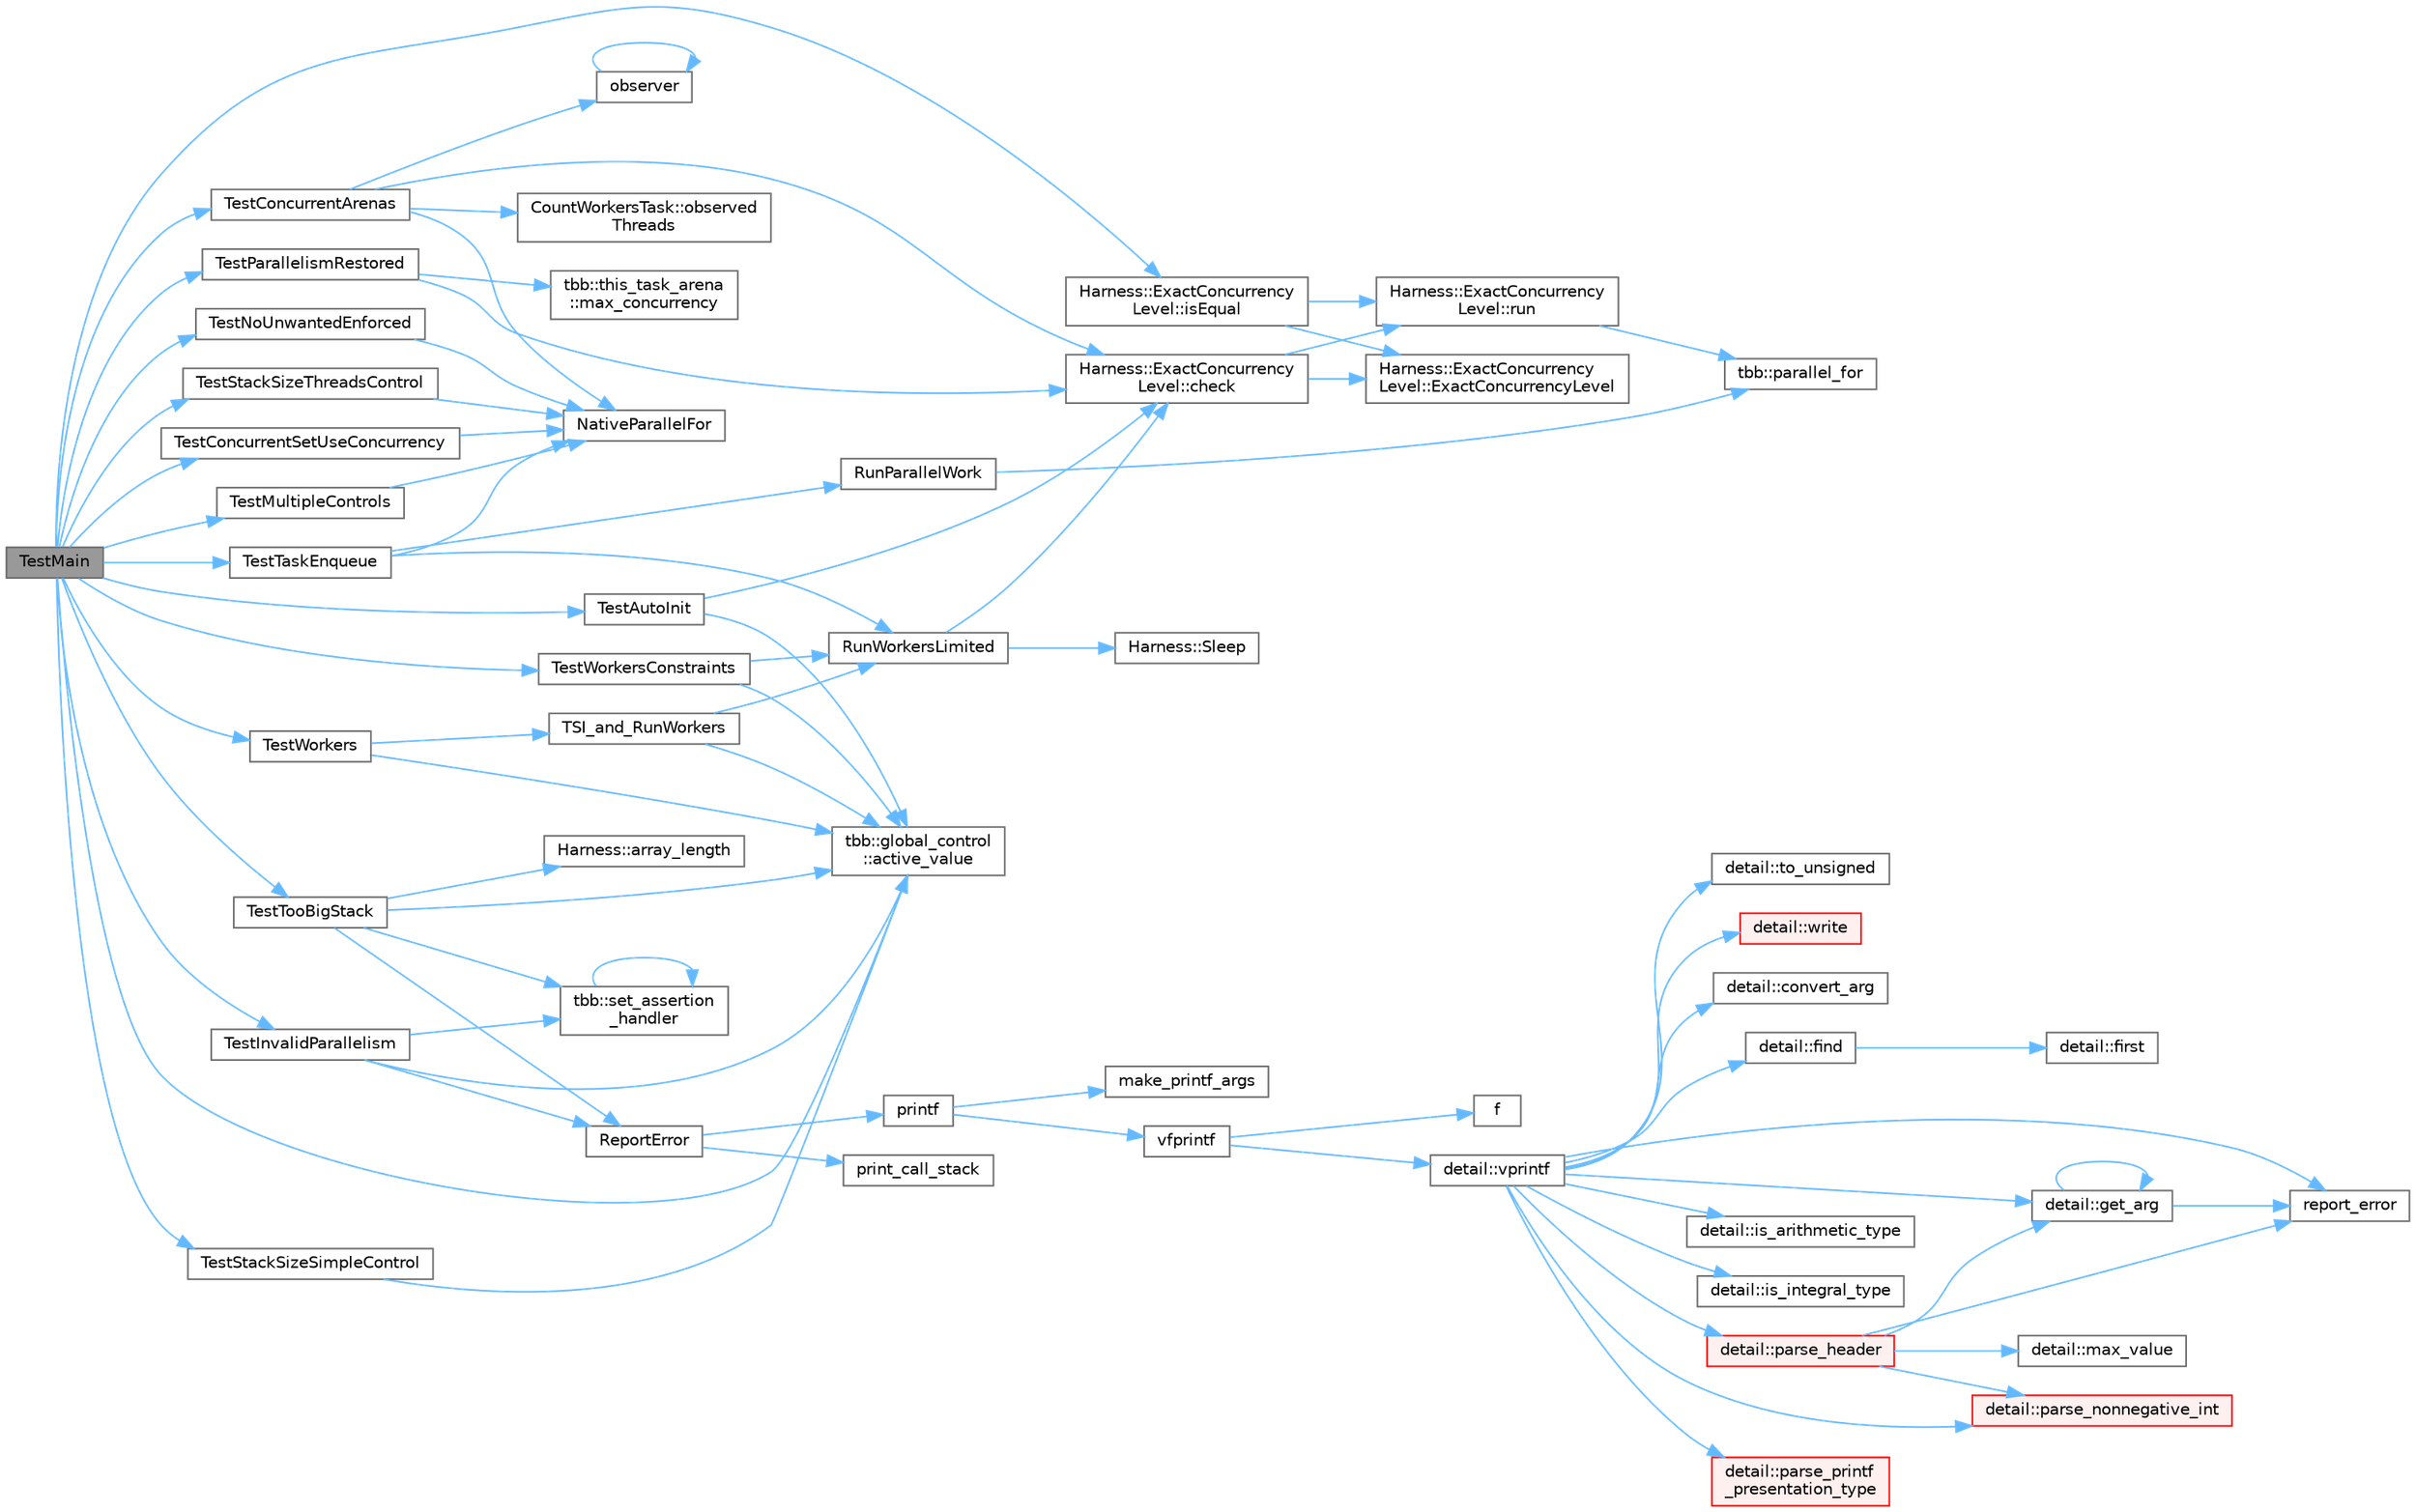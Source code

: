 digraph "TestMain"
{
 // LATEX_PDF_SIZE
  bgcolor="transparent";
  edge [fontname=Helvetica,fontsize=10,labelfontname=Helvetica,labelfontsize=10];
  node [fontname=Helvetica,fontsize=10,shape=box,height=0.2,width=0.4];
  rankdir="LR";
  Node1 [id="Node000001",label="TestMain",height=0.2,width=0.4,color="gray40", fillcolor="grey60", style="filled", fontcolor="black",tooltip="Entry point to a TBB unit test application"];
  Node1 -> Node2 [id="edge1_Node000001_Node000002",color="steelblue1",style="solid",tooltip=" "];
  Node2 [id="Node000002",label="tbb::global_control\l::active_value",height=0.2,width=0.4,color="grey40", fillcolor="white", style="filled",URL="$classtbb_1_1global__control.html#a8451d931cfc205d896ca2da26fe123ff",tooltip=" "];
  Node1 -> Node3 [id="edge2_Node000001_Node000003",color="steelblue1",style="solid",tooltip=" "];
  Node3 [id="Node000003",label="Harness::ExactConcurrency\lLevel::isEqual",height=0.2,width=0.4,color="grey40", fillcolor="white", style="filled",URL="$struct_harness_1_1_exact_concurrency_level.html#acea632c08bb27620aaac74395ac1695e",tooltip=" "];
  Node3 -> Node4 [id="edge3_Node000003_Node000004",color="steelblue1",style="solid",tooltip=" "];
  Node4 [id="Node000004",label="Harness::ExactConcurrency\lLevel::ExactConcurrencyLevel",height=0.2,width=0.4,color="grey40", fillcolor="white", style="filled",URL="$struct_harness_1_1_exact_concurrency_level.html#a45c6759f54bb48d6eed323751840a1c8",tooltip=" "];
  Node3 -> Node5 [id="edge4_Node000003_Node000005",color="steelblue1",style="solid",tooltip=" "];
  Node5 [id="Node000005",label="Harness::ExactConcurrency\lLevel::run",height=0.2,width=0.4,color="grey40", fillcolor="white", style="filled",URL="$struct_harness_1_1_exact_concurrency_level.html#a810ffdb6d0d17aa00e18a4d8d7b8336d",tooltip=" "];
  Node5 -> Node6 [id="edge5_Node000005_Node000006",color="steelblue1",style="solid",tooltip=" "];
  Node6 [id="Node000006",label="tbb::parallel_for",height=0.2,width=0.4,color="grey40", fillcolor="white", style="filled",URL="$group__algorithms.html#gaa8444c29dc4d2e527a1036717d109aef",tooltip="Parallel iteration over range with default partitioner."];
  Node1 -> Node7 [id="edge6_Node000001_Node000007",color="steelblue1",style="solid",tooltip=" "];
  Node7 [id="Node000007",label="TestAutoInit",height=0.2,width=0.4,color="grey40", fillcolor="white", style="filled",URL="$test__global__control_8cpp.html#a00d09cb3c5c4a5d629b3670c08379203",tooltip=" "];
  Node7 -> Node2 [id="edge7_Node000007_Node000002",color="steelblue1",style="solid",tooltip=" "];
  Node7 -> Node8 [id="edge8_Node000007_Node000008",color="steelblue1",style="solid",tooltip=" "];
  Node8 [id="Node000008",label="Harness::ExactConcurrency\lLevel::check",height=0.2,width=0.4,color="grey40", fillcolor="white", style="filled",URL="$struct_harness_1_1_exact_concurrency_level.html#a3dfe426d066a1d935718f9e2ec382196",tooltip=" "];
  Node8 -> Node4 [id="edge9_Node000008_Node000004",color="steelblue1",style="solid",tooltip=" "];
  Node8 -> Node5 [id="edge10_Node000008_Node000005",color="steelblue1",style="solid",tooltip=" "];
  Node1 -> Node9 [id="edge11_Node000001_Node000009",color="steelblue1",style="solid",tooltip=" "];
  Node9 [id="Node000009",label="TestConcurrentArenas",height=0.2,width=0.4,color="grey40", fillcolor="white", style="filled",URL="$test__global__control_8cpp.html#a69b88e4cfbce599bcbe418272e6e1d13",tooltip=" "];
  Node9 -> Node8 [id="edge12_Node000009_Node000008",color="steelblue1",style="solid",tooltip=" "];
  Node9 -> Node10 [id="edge13_Node000009_Node000010",color="steelblue1",style="solid",tooltip=" "];
  Node10 [id="Node000010",label="NativeParallelFor",height=0.2,width=0.4,color="grey40", fillcolor="white", style="filled",URL="$harness_8h.html#ad5b2c9cf4e169014b7919debb3c91d45",tooltip="Execute body(i) in parallel for i in the interval [0,n)."];
  Node9 -> Node11 [id="edge14_Node000009_Node000011",color="steelblue1",style="solid",tooltip=" "];
  Node11 [id="Node000011",label="CountWorkersTask::observed\lThreads",height=0.2,width=0.4,color="grey40", fillcolor="white", style="filled",URL="$class_count_workers_task.html#a0dce7273790e30d51d73d9e3bc971b22",tooltip=" "];
  Node9 -> Node12 [id="edge15_Node000009_Node000012",color="steelblue1",style="solid",tooltip=" "];
  Node12 [id="Node000012",label="observer",height=0.2,width=0.4,color="grey40", fillcolor="white", style="filled",URL="$test__basics_8cpp.html#ae362ef40752341c76d5edd1d99e46918",tooltip=" "];
  Node12 -> Node12 [id="edge16_Node000012_Node000012",color="steelblue1",style="solid",tooltip=" "];
  Node1 -> Node13 [id="edge17_Node000001_Node000013",color="steelblue1",style="solid",tooltip=" "];
  Node13 [id="Node000013",label="TestConcurrentSetUseConcurrency",height=0.2,width=0.4,color="grey40", fillcolor="white", style="filled",URL="$test__global__control_8cpp.html#aed4a2a0cab209cfe519c4540f3a6374c",tooltip=" "];
  Node13 -> Node10 [id="edge18_Node000013_Node000010",color="steelblue1",style="solid",tooltip=" "];
  Node1 -> Node14 [id="edge19_Node000001_Node000014",color="steelblue1",style="solid",tooltip=" "];
  Node14 [id="Node000014",label="TestInvalidParallelism",height=0.2,width=0.4,color="grey40", fillcolor="white", style="filled",URL="$test__global__control_8cpp.html#ade9e8ea343897f11bf95e665dfb33cc5",tooltip=" "];
  Node14 -> Node2 [id="edge20_Node000014_Node000002",color="steelblue1",style="solid",tooltip=" "];
  Node14 -> Node15 [id="edge21_Node000014_Node000015",color="steelblue1",style="solid",tooltip=" "];
  Node15 [id="Node000015",label="ReportError",height=0.2,width=0.4,color="grey40", fillcolor="white", style="filled",URL="$harness_8h.html#a1d87333ad8865fea249c2d82bdf30c7a",tooltip="Reports errors issued by failed assertions"];
  Node15 -> Node16 [id="edge22_Node000015_Node000016",color="steelblue1",style="solid",tooltip=" "];
  Node16 [id="Node000016",label="print_call_stack",height=0.2,width=0.4,color="grey40", fillcolor="white", style="filled",URL="$harness_8h.html#aead635fc1d8823afa5e4df6cf46e110b",tooltip="Prints current call stack"];
  Node15 -> Node17 [id="edge23_Node000015_Node000017",color="steelblue1",style="solid",tooltip=" "];
  Node17 [id="Node000017",label="printf",height=0.2,width=0.4,color="grey40", fillcolor="white", style="filled",URL="$printf_8h.html#aee3ed3a831f25f07e7be3919fff2203a",tooltip=" "];
  Node17 -> Node18 [id="edge24_Node000017_Node000018",color="steelblue1",style="solid",tooltip=" "];
  Node18 [id="Node000018",label="make_printf_args",height=0.2,width=0.4,color="grey40", fillcolor="white", style="filled",URL="$printf_8h.html#a27dcc0efcda04388971dbea3c875f122",tooltip=" "];
  Node17 -> Node19 [id="edge25_Node000017_Node000019",color="steelblue1",style="solid",tooltip=" "];
  Node19 [id="Node000019",label="vfprintf",height=0.2,width=0.4,color="grey40", fillcolor="white", style="filled",URL="$printf_8h.html#abb30aad964fc771fb52cf3ad88649df2",tooltip=" "];
  Node19 -> Node20 [id="edge26_Node000019_Node000020",color="steelblue1",style="solid",tooltip=" "];
  Node20 [id="Node000020",label="f",height=0.2,width=0.4,color="grey40", fillcolor="white", style="filled",URL="$cxx11__tensor__map_8cpp.html#a7f507fea02198f6cb81c86640c7b1a4e",tooltip=" "];
  Node19 -> Node21 [id="edge27_Node000019_Node000021",color="steelblue1",style="solid",tooltip=" "];
  Node21 [id="Node000021",label="detail::vprintf",height=0.2,width=0.4,color="grey40", fillcolor="white", style="filled",URL="$namespacedetail.html#a1c8c2218e4c822aa8f743fb9c573717f",tooltip=" "];
  Node21 -> Node22 [id="edge28_Node000021_Node000022",color="steelblue1",style="solid",tooltip=" "];
  Node22 [id="Node000022",label="detail::convert_arg",height=0.2,width=0.4,color="grey40", fillcolor="white", style="filled",URL="$namespacedetail.html#a03c11572c9a664266d6925f327dec7f3",tooltip=" "];
  Node21 -> Node23 [id="edge29_Node000021_Node000023",color="steelblue1",style="solid",tooltip=" "];
  Node23 [id="Node000023",label="detail::find",height=0.2,width=0.4,color="grey40", fillcolor="white", style="filled",URL="$namespacedetail.html#a6b71952fab3dc32f3edb2c3e9811d8d9",tooltip=" "];
  Node23 -> Node24 [id="edge30_Node000023_Node000024",color="steelblue1",style="solid",tooltip=" "];
  Node24 [id="Node000024",label="detail::first",height=0.2,width=0.4,color="grey40", fillcolor="white", style="filled",URL="$namespacedetail.html#a02319a3deb124802b88b61f85987df5e",tooltip=" "];
  Node21 -> Node25 [id="edge31_Node000021_Node000025",color="steelblue1",style="solid",tooltip=" "];
  Node25 [id="Node000025",label="detail::get_arg",height=0.2,width=0.4,color="grey40", fillcolor="white", style="filled",URL="$namespacedetail.html#a342ef250e45bd09b2ef666b6fae1c355",tooltip=" "];
  Node25 -> Node25 [id="edge32_Node000025_Node000025",color="steelblue1",style="solid",tooltip=" "];
  Node25 -> Node26 [id="edge33_Node000025_Node000026",color="steelblue1",style="solid",tooltip=" "];
  Node26 [id="Node000026",label="report_error",height=0.2,width=0.4,color="grey40", fillcolor="white", style="filled",URL="$format-inl_8h.html#a5555893692b00b61b3886349332fd01f",tooltip=" "];
  Node21 -> Node27 [id="edge34_Node000021_Node000027",color="steelblue1",style="solid",tooltip=" "];
  Node27 [id="Node000027",label="detail::is_arithmetic_type",height=0.2,width=0.4,color="grey40", fillcolor="white", style="filled",URL="$namespacedetail.html#a802c50a56a3495fdab6020b375ba1389",tooltip=" "];
  Node21 -> Node28 [id="edge35_Node000021_Node000028",color="steelblue1",style="solid",tooltip=" "];
  Node28 [id="Node000028",label="detail::is_integral_type",height=0.2,width=0.4,color="grey40", fillcolor="white", style="filled",URL="$namespacedetail.html#a2a60f8d1bee41b803f43fc42b707b5d1",tooltip=" "];
  Node21 -> Node29 [id="edge36_Node000021_Node000029",color="steelblue1",style="solid",tooltip=" "];
  Node29 [id="Node000029",label="detail::parse_header",height=0.2,width=0.4,color="red", fillcolor="#FFF0F0", style="filled",URL="$namespacedetail.html#afc9d93e58b8edb8077f8bc8eee7f4035",tooltip=" "];
  Node29 -> Node25 [id="edge37_Node000029_Node000025",color="steelblue1",style="solid",tooltip=" "];
  Node29 -> Node30 [id="edge38_Node000029_Node000030",color="steelblue1",style="solid",tooltip=" "];
  Node30 [id="Node000030",label="detail::max_value",height=0.2,width=0.4,color="grey40", fillcolor="white", style="filled",URL="$namespacedetail.html#a45c2130c44ebe54179eafcee3cda2bfb",tooltip=" "];
  Node29 -> Node38 [id="edge39_Node000029_Node000038",color="steelblue1",style="solid",tooltip=" "];
  Node38 [id="Node000038",label="detail::parse_nonnegative_int",height=0.2,width=0.4,color="red", fillcolor="#FFF0F0", style="filled",URL="$namespacedetail.html#a338caba782225e115a9902d4d0835f5f",tooltip=" "];
  Node29 -> Node26 [id="edge40_Node000029_Node000026",color="steelblue1",style="solid",tooltip=" "];
  Node21 -> Node38 [id="edge41_Node000021_Node000038",color="steelblue1",style="solid",tooltip=" "];
  Node21 -> Node41 [id="edge42_Node000021_Node000041",color="steelblue1",style="solid",tooltip=" "];
  Node41 [id="Node000041",label="detail::parse_printf\l_presentation_type",height=0.2,width=0.4,color="red", fillcolor="#FFF0F0", style="filled",URL="$namespacedetail.html#aa2cb095169b23e3a66260ad7078f44cc",tooltip=" "];
  Node21 -> Node26 [id="edge43_Node000021_Node000026",color="steelblue1",style="solid",tooltip=" "];
  Node21 -> Node43 [id="edge44_Node000021_Node000043",color="steelblue1",style="solid",tooltip=" "];
  Node43 [id="Node000043",label="detail::to_unsigned",height=0.2,width=0.4,color="grey40", fillcolor="white", style="filled",URL="$namespacedetail.html#a4855e668246c731a97484efc329f2aac",tooltip=" "];
  Node21 -> Node44 [id="edge45_Node000021_Node000044",color="steelblue1",style="solid",tooltip=" "];
  Node44 [id="Node000044",label="detail::write",height=0.2,width=0.4,color="red", fillcolor="#FFF0F0", style="filled",URL="$namespacedetail.html#a29dacf26eedc9e3575fb57329a5ca0a3",tooltip=" "];
  Node14 -> Node48 [id="edge46_Node000014_Node000048",color="steelblue1",style="solid",tooltip=" "];
  Node48 [id="Node000048",label="tbb::set_assertion\l_handler",height=0.2,width=0.4,color="grey40", fillcolor="white", style="filled",URL="$namespacetbb.html#a4c95ae5d0eb374299c1be4fdb8fb88e3",tooltip="Set assertion handler and return previous value of it."];
  Node48 -> Node48 [id="edge47_Node000048_Node000048",color="steelblue1",style="solid",tooltip=" "];
  Node1 -> Node49 [id="edge48_Node000001_Node000049",color="steelblue1",style="solid",tooltip=" "];
  Node49 [id="Node000049",label="TestMultipleControls",height=0.2,width=0.4,color="grey40", fillcolor="white", style="filled",URL="$test__global__control_8cpp.html#a0df12608aef45e0f57d66d9ae21f1f6e",tooltip=" "];
  Node49 -> Node10 [id="edge49_Node000049_Node000010",color="steelblue1",style="solid",tooltip=" "];
  Node1 -> Node50 [id="edge50_Node000001_Node000050",color="steelblue1",style="solid",tooltip=" "];
  Node50 [id="Node000050",label="TestNoUnwantedEnforced",height=0.2,width=0.4,color="grey40", fillcolor="white", style="filled",URL="$test__global__control_8cpp.html#aacd2e9acd071c953775c75579919593d",tooltip=" "];
  Node50 -> Node10 [id="edge51_Node000050_Node000010",color="steelblue1",style="solid",tooltip=" "];
  Node1 -> Node51 [id="edge52_Node000001_Node000051",color="steelblue1",style="solid",tooltip=" "];
  Node51 [id="Node000051",label="TestParallelismRestored",height=0.2,width=0.4,color="grey40", fillcolor="white", style="filled",URL="$test__global__control_8cpp.html#adab17f5ff7df2c44f24486c4ae1a71c7",tooltip=" "];
  Node51 -> Node8 [id="edge53_Node000051_Node000008",color="steelblue1",style="solid",tooltip=" "];
  Node51 -> Node52 [id="edge54_Node000051_Node000052",color="steelblue1",style="solid",tooltip=" "];
  Node52 [id="Node000052",label="tbb::this_task_arena\l::max_concurrency",height=0.2,width=0.4,color="grey40", fillcolor="white", style="filled",URL="$namespacetbb_1_1this__task__arena.html#a652d64f8cc3fd6d74822bad155cbd63d",tooltip="Returns the maximal number of threads that can work inside the arena"];
  Node1 -> Node53 [id="edge55_Node000001_Node000053",color="steelblue1",style="solid",tooltip=" "];
  Node53 [id="Node000053",label="TestStackSizeSimpleControl",height=0.2,width=0.4,color="grey40", fillcolor="white", style="filled",URL="$test__global__control_8cpp.html#adb3ae110f1538db82af49be099e957a4",tooltip=" "];
  Node53 -> Node2 [id="edge56_Node000053_Node000002",color="steelblue1",style="solid",tooltip=" "];
  Node1 -> Node54 [id="edge57_Node000001_Node000054",color="steelblue1",style="solid",tooltip=" "];
  Node54 [id="Node000054",label="TestStackSizeThreadsControl",height=0.2,width=0.4,color="grey40", fillcolor="white", style="filled",URL="$test__global__control_8cpp.html#a7501d0ba29c1f8fd6cb73679c60f2ca0",tooltip=" "];
  Node54 -> Node10 [id="edge58_Node000054_Node000010",color="steelblue1",style="solid",tooltip=" "];
  Node1 -> Node55 [id="edge59_Node000001_Node000055",color="steelblue1",style="solid",tooltip=" "];
  Node55 [id="Node000055",label="TestTaskEnqueue",height=0.2,width=0.4,color="grey40", fillcolor="white", style="filled",URL="$test__global__control_8cpp.html#a3053fb3bdfe59d26ddd336d7012add3c",tooltip=" "];
  Node55 -> Node10 [id="edge60_Node000055_Node000010",color="steelblue1",style="solid",tooltip=" "];
  Node55 -> Node56 [id="edge61_Node000055_Node000056",color="steelblue1",style="solid",tooltip=" "];
  Node56 [id="Node000056",label="RunParallelWork",height=0.2,width=0.4,color="grey40", fillcolor="white", style="filled",URL="$test__global__control_8cpp.html#a382bb84ca4600f1226f4aca4b156c3d6",tooltip=" "];
  Node56 -> Node6 [id="edge62_Node000056_Node000006",color="steelblue1",style="solid",tooltip=" "];
  Node55 -> Node57 [id="edge63_Node000055_Node000057",color="steelblue1",style="solid",tooltip=" "];
  Node57 [id="Node000057",label="RunWorkersLimited",height=0.2,width=0.4,color="grey40", fillcolor="white", style="filled",URL="$test__global__control_8cpp.html#a9f06a4257df11d92a3e5bad59fd380d3",tooltip=" "];
  Node57 -> Node8 [id="edge64_Node000057_Node000008",color="steelblue1",style="solid",tooltip=" "];
  Node57 -> Node58 [id="edge65_Node000057_Node000058",color="steelblue1",style="solid",tooltip=" "];
  Node58 [id="Node000058",label="Harness::Sleep",height=0.2,width=0.4,color="grey40", fillcolor="white", style="filled",URL="$namespace_harness.html#a6109bacdcb4cd184d842b933d7fb18a4",tooltip=" "];
  Node1 -> Node59 [id="edge66_Node000001_Node000059",color="steelblue1",style="solid",tooltip=" "];
  Node59 [id="Node000059",label="TestTooBigStack",height=0.2,width=0.4,color="grey40", fillcolor="white", style="filled",URL="$test__global__control_8cpp.html#a57acb083685bc0eacda7c050f068d24e",tooltip=" "];
  Node59 -> Node2 [id="edge67_Node000059_Node000002",color="steelblue1",style="solid",tooltip=" "];
  Node59 -> Node60 [id="edge68_Node000059_Node000060",color="steelblue1",style="solid",tooltip=" "];
  Node60 [id="Node000060",label="Harness::array_length",height=0.2,width=0.4,color="grey40", fillcolor="white", style="filled",URL="$namespace_harness.html#ab206cca6eab4aa536242981c7c4f3e3c",tooltip=" "];
  Node59 -> Node15 [id="edge69_Node000059_Node000015",color="steelblue1",style="solid",tooltip=" "];
  Node59 -> Node48 [id="edge70_Node000059_Node000048",color="steelblue1",style="solid",tooltip=" "];
  Node1 -> Node61 [id="edge71_Node000001_Node000061",color="steelblue1",style="solid",tooltip=" "];
  Node61 [id="Node000061",label="TestWorkers",height=0.2,width=0.4,color="grey40", fillcolor="white", style="filled",URL="$test__global__control_8cpp.html#a101111168c091efa4a95e19fad8c2a26",tooltip=" "];
  Node61 -> Node2 [id="edge72_Node000061_Node000002",color="steelblue1",style="solid",tooltip=" "];
  Node61 -> Node62 [id="edge73_Node000061_Node000062",color="steelblue1",style="solid",tooltip=" "];
  Node62 [id="Node000062",label="TSI_and_RunWorkers",height=0.2,width=0.4,color="grey40", fillcolor="white", style="filled",URL="$test__global__control_8cpp.html#a5a1f93ab91b0faa090557390faf3cfb6",tooltip=" "];
  Node62 -> Node2 [id="edge74_Node000062_Node000002",color="steelblue1",style="solid",tooltip=" "];
  Node62 -> Node57 [id="edge75_Node000062_Node000057",color="steelblue1",style="solid",tooltip=" "];
  Node1 -> Node63 [id="edge76_Node000001_Node000063",color="steelblue1",style="solid",tooltip=" "];
  Node63 [id="Node000063",label="TestWorkersConstraints",height=0.2,width=0.4,color="grey40", fillcolor="white", style="filled",URL="$test__global__control_8cpp.html#a4a10dc9734ba1ffa708181980ac73f75",tooltip=" "];
  Node63 -> Node2 [id="edge77_Node000063_Node000002",color="steelblue1",style="solid",tooltip=" "];
  Node63 -> Node57 [id="edge78_Node000063_Node000057",color="steelblue1",style="solid",tooltip=" "];
}
